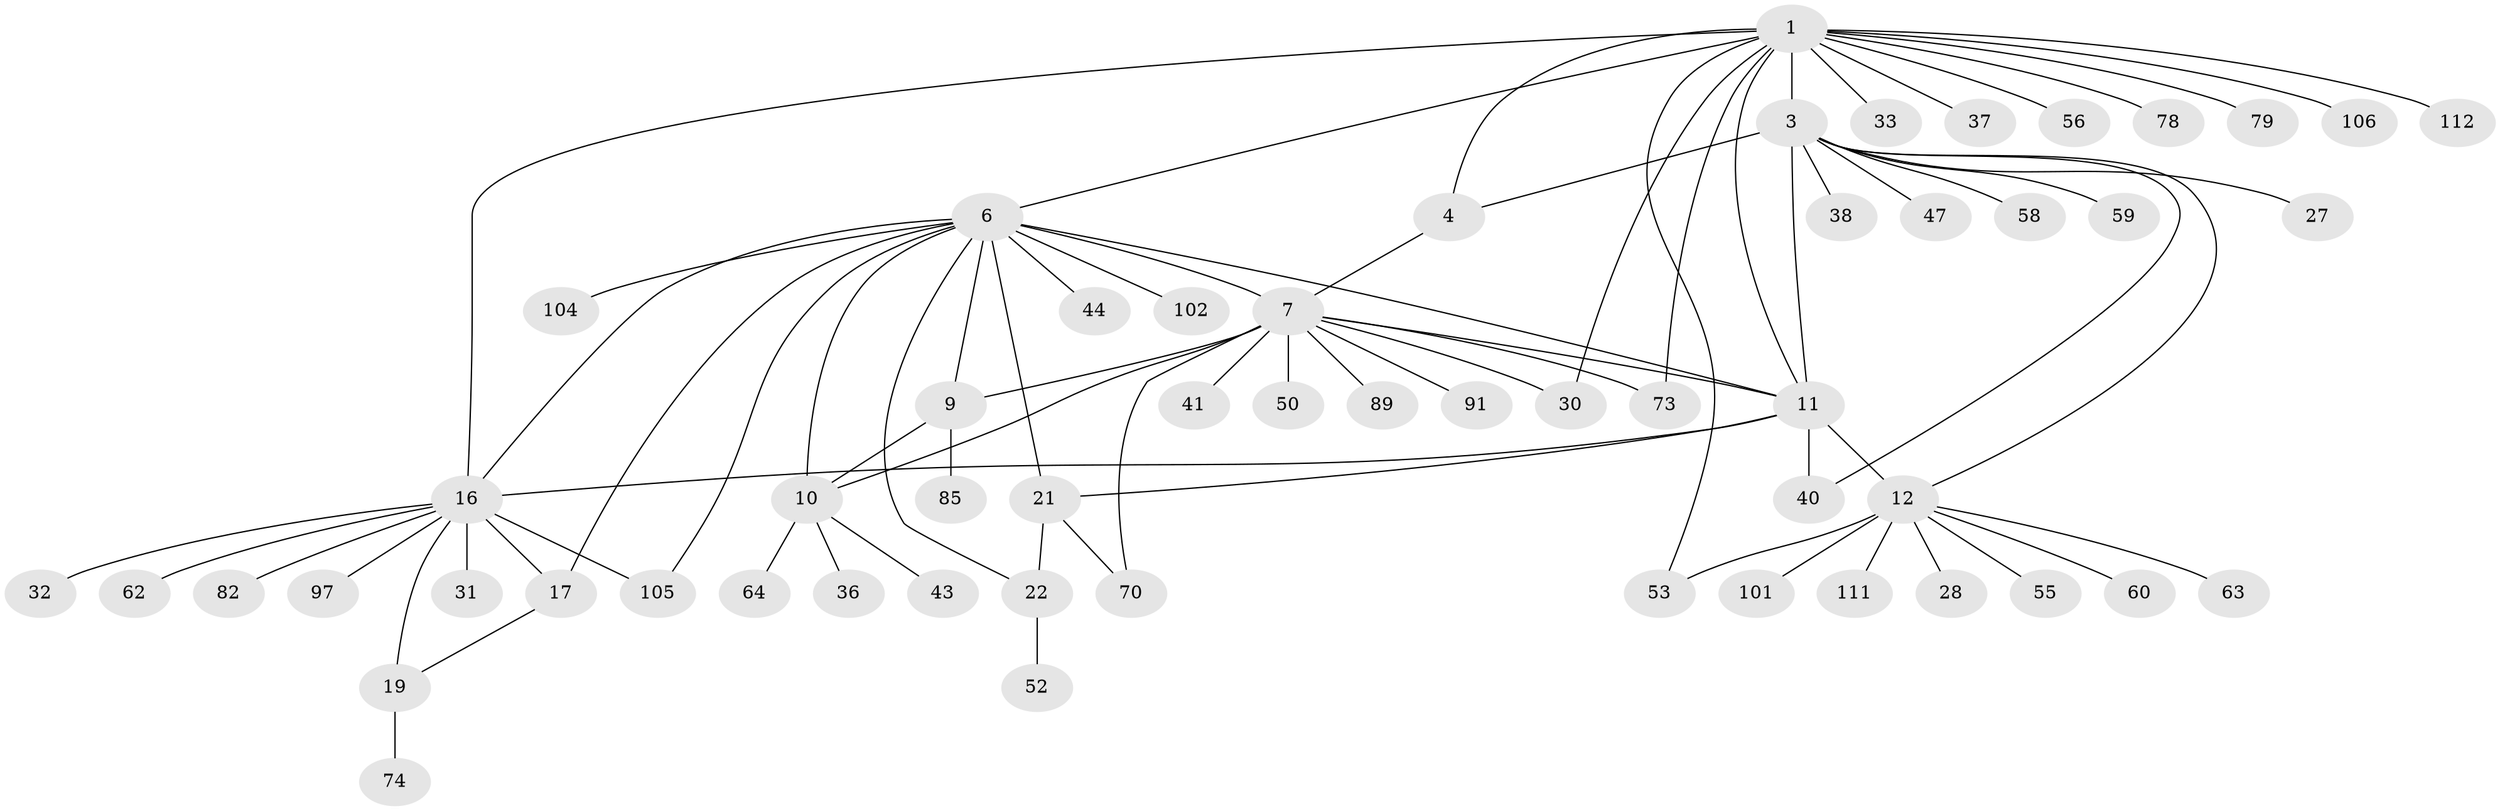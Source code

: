 // original degree distribution, {12: 0.026785714285714284, 9: 0.03571428571428571, 10: 0.017857142857142856, 5: 0.017857142857142856, 7: 0.07142857142857142, 11: 0.008928571428571428, 8: 0.017857142857142856, 4: 0.008928571428571428, 6: 0.017857142857142856, 2: 0.16071428571428573, 1: 0.5892857142857143, 3: 0.026785714285714284}
// Generated by graph-tools (version 1.1) at 2025/16/03/09/25 04:16:01]
// undirected, 56 vertices, 76 edges
graph export_dot {
graph [start="1"]
  node [color=gray90,style=filled];
  1 [super="+2"];
  3 [super="+5+68+83+86"];
  4;
  6 [super="+23"];
  7 [super="+8+42"];
  9;
  10 [super="+34+80"];
  11 [super="+61+15+26"];
  12 [super="+35+13"];
  16 [super="+18"];
  17 [super="+46+67+98+94+69+45+49"];
  19 [super="+29+95+39"];
  21 [super="+93+99"];
  22 [super="+92"];
  27;
  28 [super="+108+76"];
  30 [super="+96"];
  31;
  32;
  33 [super="+81"];
  36;
  37;
  38 [super="+84"];
  40 [super="+100"];
  41 [super="+65"];
  43;
  44;
  47;
  50;
  52;
  53 [super="+57"];
  55;
  56;
  58;
  59;
  60;
  62;
  63;
  64;
  70 [super="+107"];
  73;
  74;
  78;
  79;
  82;
  85;
  89;
  91;
  97;
  101;
  102;
  104;
  105;
  106;
  111;
  112;
  1 -- 3 [weight=4];
  1 -- 4 [weight=2];
  1 -- 37;
  1 -- 53;
  1 -- 73;
  1 -- 79;
  1 -- 106;
  1 -- 112;
  1 -- 33;
  1 -- 6;
  1 -- 78;
  1 -- 56;
  1 -- 30;
  1 -- 16;
  1 -- 11;
  3 -- 4 [weight=2];
  3 -- 38;
  3 -- 47;
  3 -- 11;
  3 -- 40;
  3 -- 59;
  3 -- 58;
  3 -- 27;
  3 -- 12;
  4 -- 7;
  6 -- 7 [weight=2];
  6 -- 9;
  6 -- 10;
  6 -- 17;
  6 -- 104;
  6 -- 102;
  6 -- 105;
  6 -- 11;
  6 -- 44;
  6 -- 21 [weight=3];
  6 -- 22 [weight=3];
  6 -- 16;
  7 -- 9 [weight=2];
  7 -- 10 [weight=2];
  7 -- 41;
  7 -- 70;
  7 -- 73;
  7 -- 89;
  7 -- 30;
  7 -- 50;
  7 -- 91;
  7 -- 11;
  9 -- 10;
  9 -- 85;
  10 -- 36;
  10 -- 43;
  10 -- 64;
  11 -- 12 [weight=6];
  11 -- 40;
  11 -- 21;
  11 -- 16;
  12 -- 55;
  12 -- 60;
  12 -- 111;
  12 -- 101;
  12 -- 53;
  12 -- 28;
  12 -- 63;
  16 -- 17 [weight=3];
  16 -- 19 [weight=3];
  16 -- 32;
  16 -- 97;
  16 -- 105;
  16 -- 82;
  16 -- 62;
  16 -- 31;
  17 -- 19;
  19 -- 74;
  21 -- 22;
  21 -- 70;
  22 -- 52;
}
